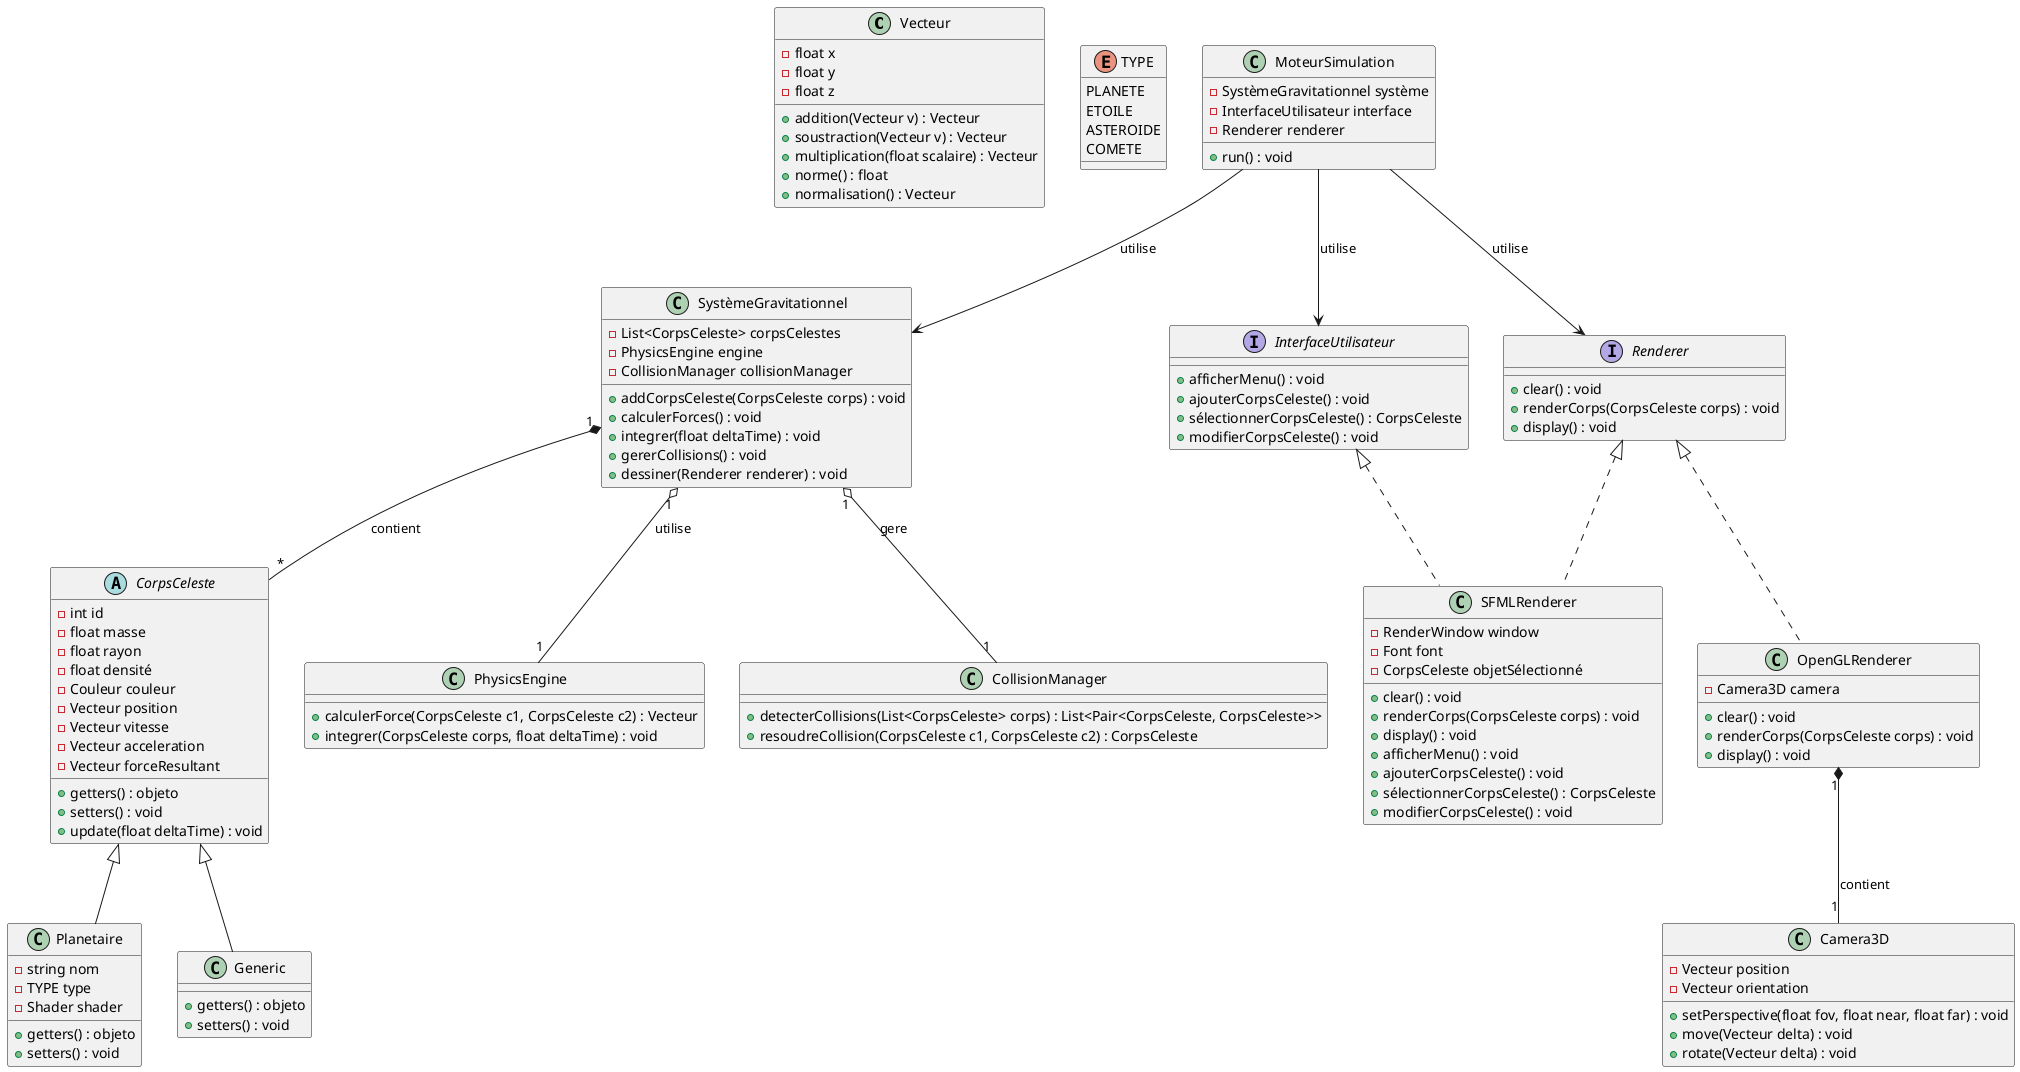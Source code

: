 @startuml Gravitas_Modified

' Classe para operações matemáticas fundamentais
class Vecteur {
    -float x
    -float y
    -float z
    +addition(Vecteur v) : Vecteur
    +soustraction(Vecteur v) : Vecteur
    +multiplication(float scalaire) : Vecteur
    +norme() : float
    +normalisation() : Vecteur
}

enum TYPE {
    PLANETE
    ETOILE
    ASTEROIDE
    COMETE
}

' Classe abstrata que define os atributos e operações comuns aos corpos celestes
abstract class CorpsCeleste {
    -int id
    -float masse
    -float rayon
    -float densité
    -Couleur couleur
    -Vecteur position
    -Vecteur vitesse
    -Vecteur acceleration
    -Vecteur forceResultant
    +getters() : objeto
    +setters() : void
    +update(float deltaTime) : void
}

' Especialização para corpos celestes com atributos adicionais
class Planetaire extends CorpsCeleste {
    -string nom
    -TYPE type
    -Shader shader
    +getters() : objeto
    +setters() : void
}

class Generic extends CorpsCeleste {
    +getters() : objeto
    +setters() : void
}

' Sistema de gravitação que agora utiliza módulos especializados para física e colisões
class SystèmeGravitationnel {
    -List<CorpsCeleste> corpsCelestes
    -PhysicsEngine engine
    -CollisionManager collisionManager
    +addCorpsCeleste(CorpsCeleste corps) : void
    +calculerForces() : void
    +integrer(float deltaTime) : void
    +gererCollisions() : void
    +dessiner(Renderer renderer) : void
}

' Módulo responsável pelos cálculos de forças e integração temporal
class PhysicsEngine {
    +calculerForce(CorpsCeleste c1, CorpsCeleste c2) : Vecteur
    +integrer(CorpsCeleste corps, float deltaTime) : void
}

' Módulo dedicado à detecção e resolução de colisões
class CollisionManager {
    +detecterCollisions(List<CorpsCeleste> corps) : List<Pair<CorpsCeleste, CorpsCeleste>>
    +resoudreCollision(CorpsCeleste c1, CorpsCeleste c2) : CorpsCeleste
}

' Moteur de simulação que gerencia a interação entre o sistema físico, UI e renderização
class MoteurSimulation {
    -SystèmeGravitationnel système
    -InterfaceUtilisateur interface
    -Renderer renderer
    +run() : void
}

' Interface de interação com o usuário para manipulação dos corpos celestes
interface InterfaceUtilisateur {
    +afficherMenu() : void
    +ajouterCorpsCeleste() : void
    +sélectionnerCorpsCeleste() : CorpsCeleste
    +modifierCorpsCeleste() : void
} 

' Interface para os renderizadores
interface Renderer {
    +clear() : void
    +renderCorps(CorpsCeleste corps) : void
    +display() : void
}

' Implementação do renderer e UI usando SFML
class SFMLRenderer implements Renderer, InterfaceUtilisateur {
    -RenderWindow window
    -Font font
    -CorpsCeleste objetSélectionné
    +clear() : void
    +renderCorps(CorpsCeleste corps) : void
    +display() : void
    +afficherMenu() : void
    +ajouterCorpsCeleste() : void
    +sélectionnerCorpsCeleste() : CorpsCeleste
    +modifierCorpsCeleste() : void
}

' Implementação do renderer usando OpenGL para renderização 3D
class OpenGLRenderer implements Renderer {
    -Camera3D camera
    +clear() : void
    +renderCorps(CorpsCeleste corps) : void
    +display() : void
}

' Classe para gerenciamento da câmera em ambiente 3D
class Camera3D {
    -Vecteur position
    -Vecteur orientation
    +setPerspective(float fov, float near, float far) : void
    +move(Vecteur delta) : void
    +rotate(Vecteur delta) : void
}

' Associações entre as classes
SystèmeGravitationnel "1" *-- "*" CorpsCeleste : contient
SystèmeGravitationnel "1" o-- "1" PhysicsEngine : utilise
SystèmeGravitationnel "1" o-- "1" CollisionManager : gere
MoteurSimulation --> SystèmeGravitationnel : utilise
MoteurSimulation --> InterfaceUtilisateur : utilise
MoteurSimulation --> Renderer : utilise
OpenGLRenderer "1" *-- "1" Camera3D : contient

@enduml
